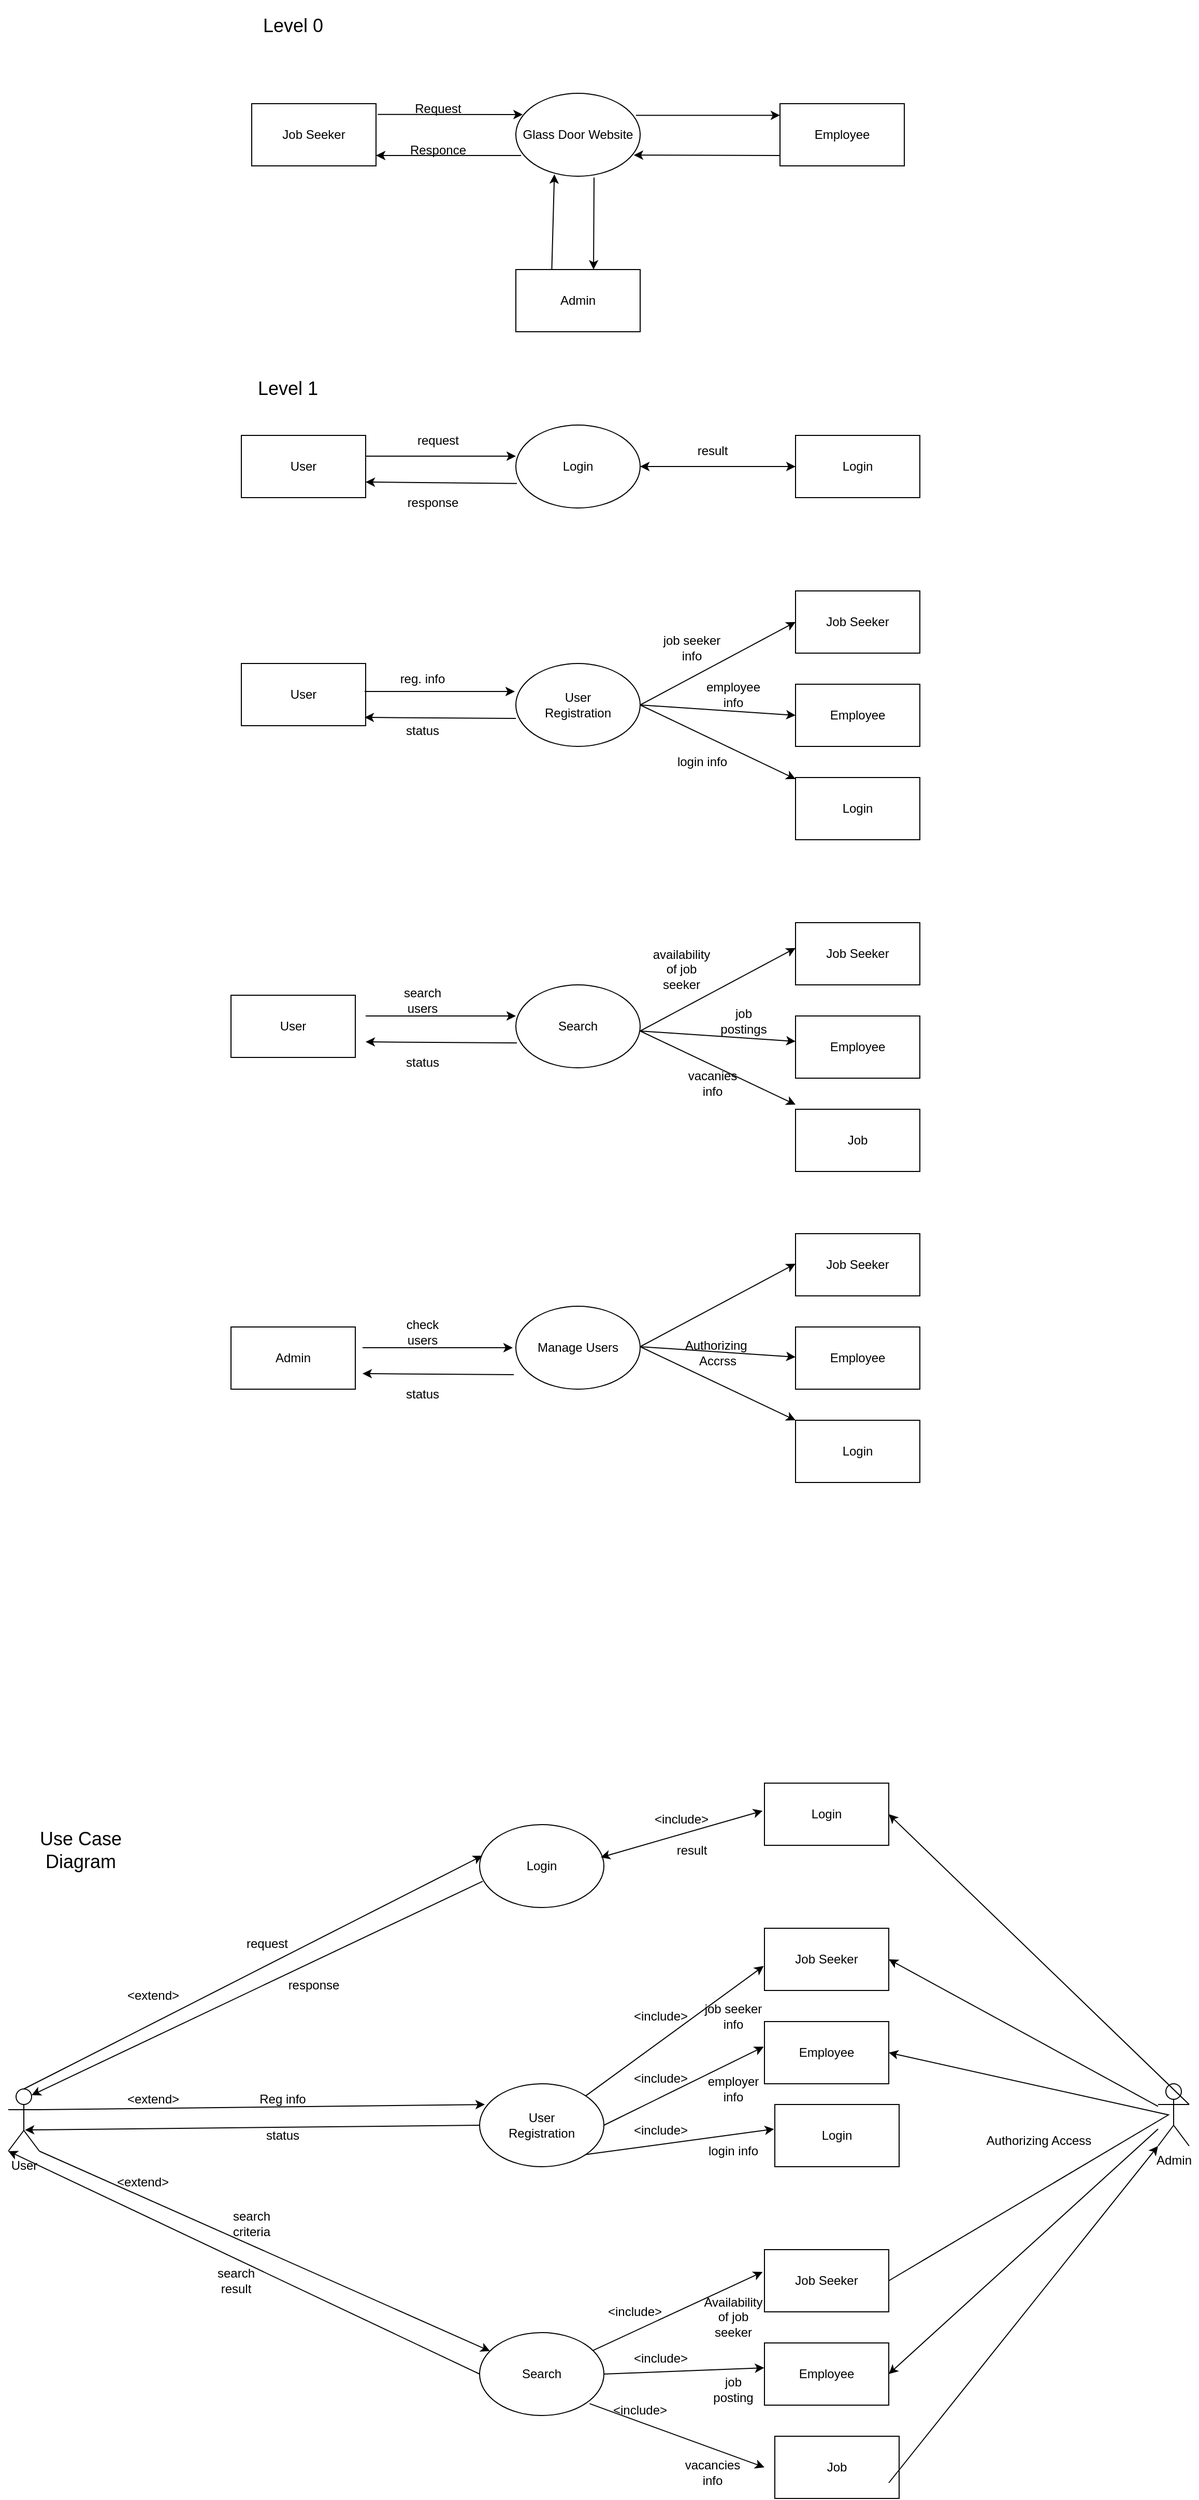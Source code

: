 <mxfile version="24.0.5" type="github">
  <diagram name="Page-1" id="zdsX21Enpbt27teevVOa">
    <mxGraphModel dx="2633" dy="939" grid="1" gridSize="10" guides="1" tooltips="1" connect="1" arrows="1" fold="1" page="1" pageScale="1" pageWidth="850" pageHeight="1100" math="0" shadow="0">
      <root>
        <mxCell id="0" />
        <mxCell id="1" parent="0" />
        <mxCell id="QC-m4PHfwOf4FH3XxJcE-1" value="Admin" style="rounded=0;whiteSpace=wrap;html=1;" vertex="1" parent="1">
          <mxGeometry x="370" y="290" width="120" height="60" as="geometry" />
        </mxCell>
        <mxCell id="QC-m4PHfwOf4FH3XxJcE-3" value="Employee" style="rounded=0;whiteSpace=wrap;html=1;" vertex="1" parent="1">
          <mxGeometry x="625" y="130" width="120" height="60" as="geometry" />
        </mxCell>
        <mxCell id="QC-m4PHfwOf4FH3XxJcE-4" value="Job Seeker" style="rounded=0;whiteSpace=wrap;html=1;" vertex="1" parent="1">
          <mxGeometry x="115" y="130" width="120" height="60" as="geometry" />
        </mxCell>
        <mxCell id="QC-m4PHfwOf4FH3XxJcE-6" value="Glass Door Website" style="ellipse;whiteSpace=wrap;html=1;" vertex="1" parent="1">
          <mxGeometry x="370" y="120" width="120" height="80" as="geometry" />
        </mxCell>
        <mxCell id="QC-m4PHfwOf4FH3XxJcE-7" value="" style="endArrow=classic;html=1;rounded=0;exitX=1.013;exitY=0.172;exitDx=0;exitDy=0;entryX=0.055;entryY=0.257;entryDx=0;entryDy=0;entryPerimeter=0;exitPerimeter=0;" edge="1" parent="1" source="QC-m4PHfwOf4FH3XxJcE-4" target="QC-m4PHfwOf4FH3XxJcE-6">
          <mxGeometry width="50" height="50" relative="1" as="geometry">
            <mxPoint x="405" y="210" as="sourcePoint" />
            <mxPoint x="375" y="150" as="targetPoint" />
          </mxGeometry>
        </mxCell>
        <mxCell id="QC-m4PHfwOf4FH3XxJcE-8" value="" style="endArrow=classic;html=1;rounded=0;exitX=0.042;exitY=0.75;exitDx=0;exitDy=0;exitPerimeter=0;" edge="1" parent="1" source="QC-m4PHfwOf4FH3XxJcE-6">
          <mxGeometry width="50" height="50" relative="1" as="geometry">
            <mxPoint x="255" y="220" as="sourcePoint" />
            <mxPoint x="235" y="180" as="targetPoint" />
          </mxGeometry>
        </mxCell>
        <mxCell id="QC-m4PHfwOf4FH3XxJcE-9" value="" style="endArrow=classic;html=1;rounded=0;exitX=0.966;exitY=0.265;exitDx=0;exitDy=0;exitPerimeter=0;entryX=0;entryY=0.187;entryDx=0;entryDy=0;entryPerimeter=0;" edge="1" parent="1" source="QC-m4PHfwOf4FH3XxJcE-6" target="QC-m4PHfwOf4FH3XxJcE-3">
          <mxGeometry width="50" height="50" relative="1" as="geometry">
            <mxPoint x="525" y="180" as="sourcePoint" />
            <mxPoint x="575" y="130" as="targetPoint" />
          </mxGeometry>
        </mxCell>
        <mxCell id="QC-m4PHfwOf4FH3XxJcE-10" value="" style="endArrow=classic;html=1;rounded=0;exitX=0.629;exitY=1.015;exitDx=0;exitDy=0;exitPerimeter=0;entryX=0.625;entryY=0;entryDx=0;entryDy=0;entryPerimeter=0;" edge="1" parent="1" source="QC-m4PHfwOf4FH3XxJcE-6" target="QC-m4PHfwOf4FH3XxJcE-1">
          <mxGeometry width="50" height="50" relative="1" as="geometry">
            <mxPoint x="430" y="270" as="sourcePoint" />
            <mxPoint x="480" y="220" as="targetPoint" />
          </mxGeometry>
        </mxCell>
        <mxCell id="QC-m4PHfwOf4FH3XxJcE-11" value="" style="endArrow=classic;html=1;rounded=0;entryX=0.31;entryY=0.977;entryDx=0;entryDy=0;entryPerimeter=0;exitX=0.289;exitY=0.005;exitDx=0;exitDy=0;exitPerimeter=0;" edge="1" parent="1" source="QC-m4PHfwOf4FH3XxJcE-1" target="QC-m4PHfwOf4FH3XxJcE-6">
          <mxGeometry width="50" height="50" relative="1" as="geometry">
            <mxPoint x="370" y="260" as="sourcePoint" />
            <mxPoint x="420" y="210" as="targetPoint" />
          </mxGeometry>
        </mxCell>
        <mxCell id="QC-m4PHfwOf4FH3XxJcE-12" value="" style="endArrow=classic;html=1;rounded=0;entryX=0.949;entryY=0.745;entryDx=0;entryDy=0;entryPerimeter=0;exitX=0;exitY=0.833;exitDx=0;exitDy=0;exitPerimeter=0;" edge="1" parent="1" source="QC-m4PHfwOf4FH3XxJcE-3" target="QC-m4PHfwOf4FH3XxJcE-6">
          <mxGeometry width="50" height="50" relative="1" as="geometry">
            <mxPoint x="535" y="240" as="sourcePoint" />
            <mxPoint x="585" y="190" as="targetPoint" />
          </mxGeometry>
        </mxCell>
        <mxCell id="QC-m4PHfwOf4FH3XxJcE-13" value="Request" style="text;html=1;align=center;verticalAlign=middle;whiteSpace=wrap;rounded=0;" vertex="1" parent="1">
          <mxGeometry x="265" y="120" width="60" height="30" as="geometry" />
        </mxCell>
        <mxCell id="QC-m4PHfwOf4FH3XxJcE-14" value="Responce" style="text;html=1;align=center;verticalAlign=middle;whiteSpace=wrap;rounded=0;" vertex="1" parent="1">
          <mxGeometry x="265" y="160" width="60" height="30" as="geometry" />
        </mxCell>
        <mxCell id="QC-m4PHfwOf4FH3XxJcE-15" value="&lt;font style=&quot;font-size: 18px;&quot;&gt;Level 0&lt;/font&gt;" style="text;html=1;align=center;verticalAlign=middle;whiteSpace=wrap;rounded=0;" vertex="1" parent="1">
          <mxGeometry x="105" y="30" width="100" height="50" as="geometry" />
        </mxCell>
        <mxCell id="QC-m4PHfwOf4FH3XxJcE-16" value="&lt;font style=&quot;font-size: 18px;&quot;&gt;Use Case Diagram&lt;/font&gt;" style="text;html=1;align=center;verticalAlign=middle;whiteSpace=wrap;rounded=0;" vertex="1" parent="1">
          <mxGeometry x="-120" y="1760" width="140" height="110" as="geometry" />
        </mxCell>
        <mxCell id="QC-m4PHfwOf4FH3XxJcE-17" value="User" style="shape=umlActor;verticalLabelPosition=bottom;verticalAlign=top;html=1;" vertex="1" parent="1">
          <mxGeometry x="-120" y="2045" width="30" height="60" as="geometry" />
        </mxCell>
        <mxCell id="QC-m4PHfwOf4FH3XxJcE-18" value="Login" style="ellipse;whiteSpace=wrap;html=1;" vertex="1" parent="1">
          <mxGeometry x="335" y="1790" width="120" height="80" as="geometry" />
        </mxCell>
        <mxCell id="QC-m4PHfwOf4FH3XxJcE-19" value="User&lt;div&gt;Registration&lt;/div&gt;" style="ellipse;whiteSpace=wrap;html=1;" vertex="1" parent="1">
          <mxGeometry x="335" y="2040" width="120" height="80" as="geometry" />
        </mxCell>
        <mxCell id="QC-m4PHfwOf4FH3XxJcE-20" value="Search" style="ellipse;whiteSpace=wrap;html=1;" vertex="1" parent="1">
          <mxGeometry x="335" y="2280" width="120" height="80" as="geometry" />
        </mxCell>
        <mxCell id="QC-m4PHfwOf4FH3XxJcE-21" value="Job" style="rounded=0;whiteSpace=wrap;html=1;" vertex="1" parent="1">
          <mxGeometry x="620" y="2380" width="120" height="60" as="geometry" />
        </mxCell>
        <mxCell id="QC-m4PHfwOf4FH3XxJcE-22" value="Job Seeker" style="rounded=0;whiteSpace=wrap;html=1;" vertex="1" parent="1">
          <mxGeometry x="610" y="2200" width="120" height="60" as="geometry" />
        </mxCell>
        <mxCell id="QC-m4PHfwOf4FH3XxJcE-23" value="Employee" style="rounded=0;whiteSpace=wrap;html=1;" vertex="1" parent="1">
          <mxGeometry x="610" y="2290" width="120" height="60" as="geometry" />
        </mxCell>
        <mxCell id="QC-m4PHfwOf4FH3XxJcE-24" value="Login" style="rounded=0;whiteSpace=wrap;html=1;" vertex="1" parent="1">
          <mxGeometry x="620" y="2060" width="120" height="60" as="geometry" />
        </mxCell>
        <mxCell id="QC-m4PHfwOf4FH3XxJcE-25" value="Employee" style="rounded=0;whiteSpace=wrap;html=1;" vertex="1" parent="1">
          <mxGeometry x="610" y="1980" width="120" height="60" as="geometry" />
        </mxCell>
        <mxCell id="QC-m4PHfwOf4FH3XxJcE-26" value="Job Seeker" style="rounded=0;whiteSpace=wrap;html=1;" vertex="1" parent="1">
          <mxGeometry x="610" y="1890" width="120" height="60" as="geometry" />
        </mxCell>
        <mxCell id="QC-m4PHfwOf4FH3XxJcE-27" value="Login" style="rounded=0;whiteSpace=wrap;html=1;" vertex="1" parent="1">
          <mxGeometry x="610" y="1750" width="120" height="60" as="geometry" />
        </mxCell>
        <mxCell id="QC-m4PHfwOf4FH3XxJcE-29" value="" style="endArrow=classic;html=1;rounded=0;exitX=0;exitY=0.5;exitDx=0;exitDy=0;entryX=0;entryY=1;entryDx=0;entryDy=0;entryPerimeter=0;" edge="1" parent="1" source="QC-m4PHfwOf4FH3XxJcE-20" target="QC-m4PHfwOf4FH3XxJcE-17">
          <mxGeometry width="50" height="50" relative="1" as="geometry">
            <mxPoint x="340" y="2010" as="sourcePoint" />
            <mxPoint x="210" y="2000" as="targetPoint" />
          </mxGeometry>
        </mxCell>
        <mxCell id="QC-m4PHfwOf4FH3XxJcE-30" value="" style="endArrow=classic;html=1;rounded=0;exitX=1;exitY=1;exitDx=0;exitDy=0;exitPerimeter=0;" edge="1" parent="1" source="QC-m4PHfwOf4FH3XxJcE-17" target="QC-m4PHfwOf4FH3XxJcE-20">
          <mxGeometry width="50" height="50" relative="1" as="geometry">
            <mxPoint x="75" y="1945" as="sourcePoint" />
            <mxPoint x="125" y="1895" as="targetPoint" />
          </mxGeometry>
        </mxCell>
        <mxCell id="QC-m4PHfwOf4FH3XxJcE-31" value="" style="endArrow=classic;html=1;rounded=0;entryX=0.536;entryY=0.659;entryDx=0;entryDy=0;entryPerimeter=0;exitX=0;exitY=0.5;exitDx=0;exitDy=0;" edge="1" parent="1" source="QC-m4PHfwOf4FH3XxJcE-19" target="QC-m4PHfwOf4FH3XxJcE-17">
          <mxGeometry width="50" height="50" relative="1" as="geometry">
            <mxPoint x="150" y="1850" as="sourcePoint" />
            <mxPoint x="200" y="1800" as="targetPoint" />
          </mxGeometry>
        </mxCell>
        <mxCell id="QC-m4PHfwOf4FH3XxJcE-32" value="" style="endArrow=classic;html=1;rounded=0;entryX=0.042;entryY=0.25;entryDx=0;entryDy=0;entryPerimeter=0;exitX=1;exitY=0.333;exitDx=0;exitDy=0;exitPerimeter=0;" edge="1" parent="1" source="QC-m4PHfwOf4FH3XxJcE-17" target="QC-m4PHfwOf4FH3XxJcE-19">
          <mxGeometry width="50" height="50" relative="1" as="geometry">
            <mxPoint x="110" y="1750" as="sourcePoint" />
            <mxPoint x="160" y="1700" as="targetPoint" />
          </mxGeometry>
        </mxCell>
        <mxCell id="QC-m4PHfwOf4FH3XxJcE-33" value="" style="endArrow=classic;html=1;rounded=0;exitX=0.025;exitY=0.683;exitDx=0;exitDy=0;exitPerimeter=0;entryX=0.75;entryY=0.1;entryDx=0;entryDy=0;entryPerimeter=0;" edge="1" parent="1" source="QC-m4PHfwOf4FH3XxJcE-18" target="QC-m4PHfwOf4FH3XxJcE-17">
          <mxGeometry width="50" height="50" relative="1" as="geometry">
            <mxPoint x="180" y="1630" as="sourcePoint" />
            <mxPoint x="230" y="1580" as="targetPoint" />
          </mxGeometry>
        </mxCell>
        <mxCell id="QC-m4PHfwOf4FH3XxJcE-34" value="" style="endArrow=classic;html=1;rounded=0;entryX=0.022;entryY=0.375;entryDx=0;entryDy=0;entryPerimeter=0;exitX=0.5;exitY=0;exitDx=0;exitDy=0;exitPerimeter=0;" edge="1" parent="1" source="QC-m4PHfwOf4FH3XxJcE-17" target="QC-m4PHfwOf4FH3XxJcE-18">
          <mxGeometry width="50" height="50" relative="1" as="geometry">
            <mxPoint x="165" y="1590" as="sourcePoint" />
            <mxPoint x="215" y="1540" as="targetPoint" />
          </mxGeometry>
        </mxCell>
        <mxCell id="QC-m4PHfwOf4FH3XxJcE-35" value="" style="endArrow=classic;html=1;rounded=0;entryX=0;entryY=0.5;entryDx=0;entryDy=0;exitX=0.885;exitY=0.857;exitDx=0;exitDy=0;exitPerimeter=0;" edge="1" parent="1" source="QC-m4PHfwOf4FH3XxJcE-20">
          <mxGeometry width="50" height="50" relative="1" as="geometry">
            <mxPoint x="550" y="2450" as="sourcePoint" />
            <mxPoint x="610" y="2410" as="targetPoint" />
          </mxGeometry>
        </mxCell>
        <mxCell id="QC-m4PHfwOf4FH3XxJcE-36" value="" style="endArrow=classic;html=1;rounded=0;entryX=-0.002;entryY=0.4;entryDx=0;entryDy=0;entryPerimeter=0;exitX=1;exitY=0.5;exitDx=0;exitDy=0;" edge="1" parent="1" source="QC-m4PHfwOf4FH3XxJcE-20" target="QC-m4PHfwOf4FH3XxJcE-23">
          <mxGeometry width="50" height="50" relative="1" as="geometry">
            <mxPoint x="510" y="2320" as="sourcePoint" />
            <mxPoint x="560" y="2270" as="targetPoint" />
          </mxGeometry>
        </mxCell>
        <mxCell id="QC-m4PHfwOf4FH3XxJcE-37" value="" style="endArrow=classic;html=1;rounded=0;entryX=-0.015;entryY=0.359;entryDx=0;entryDy=0;entryPerimeter=0;" edge="1" parent="1" source="QC-m4PHfwOf4FH3XxJcE-20" target="QC-m4PHfwOf4FH3XxJcE-22">
          <mxGeometry width="50" height="50" relative="1" as="geometry">
            <mxPoint x="490" y="2250" as="sourcePoint" />
            <mxPoint x="540" y="2200" as="targetPoint" />
          </mxGeometry>
        </mxCell>
        <mxCell id="QC-m4PHfwOf4FH3XxJcE-38" value="" style="endArrow=classic;html=1;rounded=0;entryX=-0.006;entryY=0.395;entryDx=0;entryDy=0;entryPerimeter=0;exitX=1;exitY=1;exitDx=0;exitDy=0;" edge="1" parent="1" source="QC-m4PHfwOf4FH3XxJcE-19" target="QC-m4PHfwOf4FH3XxJcE-24">
          <mxGeometry width="50" height="50" relative="1" as="geometry">
            <mxPoint x="530" y="2100" as="sourcePoint" />
            <mxPoint x="580" y="2050" as="targetPoint" />
          </mxGeometry>
        </mxCell>
        <mxCell id="QC-m4PHfwOf4FH3XxJcE-39" value="" style="endArrow=classic;html=1;rounded=0;exitX=1;exitY=0.5;exitDx=0;exitDy=0;entryX=-0.006;entryY=0.405;entryDx=0;entryDy=0;entryPerimeter=0;" edge="1" parent="1" source="QC-m4PHfwOf4FH3XxJcE-19" target="QC-m4PHfwOf4FH3XxJcE-25">
          <mxGeometry width="50" height="50" relative="1" as="geometry">
            <mxPoint x="530" y="2050" as="sourcePoint" />
            <mxPoint x="580" y="2000" as="targetPoint" />
          </mxGeometry>
        </mxCell>
        <mxCell id="QC-m4PHfwOf4FH3XxJcE-40" value="" style="endArrow=classic;html=1;rounded=0;entryX=-0.006;entryY=0.607;entryDx=0;entryDy=0;entryPerimeter=0;exitX=1;exitY=0;exitDx=0;exitDy=0;" edge="1" parent="1" source="QC-m4PHfwOf4FH3XxJcE-19" target="QC-m4PHfwOf4FH3XxJcE-26">
          <mxGeometry width="50" height="50" relative="1" as="geometry">
            <mxPoint x="520" y="2000" as="sourcePoint" />
            <mxPoint x="570" y="1950" as="targetPoint" />
          </mxGeometry>
        </mxCell>
        <mxCell id="QC-m4PHfwOf4FH3XxJcE-41" value="" style="endArrow=classic;startArrow=classic;html=1;rounded=0;entryX=-0.015;entryY=0.445;entryDx=0;entryDy=0;entryPerimeter=0;exitX=0.975;exitY=0.395;exitDx=0;exitDy=0;exitPerimeter=0;" edge="1" parent="1" source="QC-m4PHfwOf4FH3XxJcE-18" target="QC-m4PHfwOf4FH3XxJcE-27">
          <mxGeometry width="50" height="50" relative="1" as="geometry">
            <mxPoint x="480" y="1830" as="sourcePoint" />
            <mxPoint x="530" y="1780" as="targetPoint" />
          </mxGeometry>
        </mxCell>
        <mxCell id="QC-m4PHfwOf4FH3XxJcE-42" value="Admin" style="shape=umlActor;verticalLabelPosition=bottom;verticalAlign=top;html=1;outlineConnect=0;" vertex="1" parent="1">
          <mxGeometry x="990" y="2040" width="30" height="60" as="geometry" />
        </mxCell>
        <mxCell id="QC-m4PHfwOf4FH3XxJcE-46" value="" style="endArrow=classic;html=1;rounded=0;exitX=1;exitY=0.333;exitDx=0;exitDy=0;exitPerimeter=0;entryX=1;entryY=0.5;entryDx=0;entryDy=0;" edge="1" parent="1" source="QC-m4PHfwOf4FH3XxJcE-42" target="QC-m4PHfwOf4FH3XxJcE-27">
          <mxGeometry width="50" height="50" relative="1" as="geometry">
            <mxPoint x="110" y="2590" as="sourcePoint" />
            <mxPoint x="451.289" y="2576.15" as="targetPoint" />
          </mxGeometry>
        </mxCell>
        <mxCell id="QC-m4PHfwOf4FH3XxJcE-51" value="" style="endArrow=classic;html=1;rounded=0;entryX=1;entryY=0.5;entryDx=0;entryDy=0;exitX=1;exitY=0.5;exitDx=0;exitDy=0;" edge="1" parent="1" source="QC-m4PHfwOf4FH3XxJcE-22" target="QC-m4PHfwOf4FH3XxJcE-25">
          <mxGeometry width="50" height="50" relative="1" as="geometry">
            <mxPoint x="338" y="2569.04" as="sourcePoint" />
            <mxPoint x="624" y="2630" as="targetPoint" />
            <Array as="points">
              <mxPoint x="1000" y="2070" />
            </Array>
          </mxGeometry>
        </mxCell>
        <mxCell id="QC-m4PHfwOf4FH3XxJcE-53" value="" style="endArrow=classic;html=1;rounded=0;entryX=1;entryY=0.5;entryDx=0;entryDy=0;" edge="1" parent="1" source="QC-m4PHfwOf4FH3XxJcE-42" target="QC-m4PHfwOf4FH3XxJcE-23">
          <mxGeometry width="50" height="50" relative="1" as="geometry">
            <mxPoint x="962.574" y="2108.284" as="sourcePoint" />
            <mxPoint x="740" y="2200.0" as="targetPoint" />
          </mxGeometry>
        </mxCell>
        <mxCell id="QC-m4PHfwOf4FH3XxJcE-55" value="Availability of job seeker" style="text;html=1;align=center;verticalAlign=middle;whiteSpace=wrap;rounded=0;" vertex="1" parent="1">
          <mxGeometry x="550" y="2250" width="60" height="30" as="geometry" />
        </mxCell>
        <mxCell id="QC-m4PHfwOf4FH3XxJcE-56" value="job posting" style="text;html=1;align=center;verticalAlign=middle;whiteSpace=wrap;rounded=0;" vertex="1" parent="1">
          <mxGeometry x="550" y="2320" width="60" height="30" as="geometry" />
        </mxCell>
        <mxCell id="QC-m4PHfwOf4FH3XxJcE-57" value="vacancies info" style="text;html=1;align=center;verticalAlign=middle;whiteSpace=wrap;rounded=0;" vertex="1" parent="1">
          <mxGeometry x="530" y="2400" width="60" height="30" as="geometry" />
        </mxCell>
        <mxCell id="QC-m4PHfwOf4FH3XxJcE-60" value="search criteria" style="text;html=1;align=center;verticalAlign=middle;whiteSpace=wrap;rounded=0;" vertex="1" parent="1">
          <mxGeometry x="85" y="2160" width="60" height="30" as="geometry" />
        </mxCell>
        <mxCell id="QC-m4PHfwOf4FH3XxJcE-61" value="search result" style="text;html=1;align=center;verticalAlign=middle;whiteSpace=wrap;rounded=0;" vertex="1" parent="1">
          <mxGeometry x="70" y="2215" width="60" height="30" as="geometry" />
        </mxCell>
        <mxCell id="QC-m4PHfwOf4FH3XxJcE-62" value="Reg info" style="text;html=1;align=center;verticalAlign=middle;whiteSpace=wrap;rounded=0;" vertex="1" parent="1">
          <mxGeometry x="115" y="2040" width="60" height="30" as="geometry" />
        </mxCell>
        <mxCell id="QC-m4PHfwOf4FH3XxJcE-65" value="status" style="text;html=1;align=center;verticalAlign=middle;whiteSpace=wrap;rounded=0;" vertex="1" parent="1">
          <mxGeometry x="115" y="2075" width="60" height="30" as="geometry" />
        </mxCell>
        <mxCell id="QC-m4PHfwOf4FH3XxJcE-66" value="job seeker info" style="text;html=1;align=center;verticalAlign=middle;whiteSpace=wrap;rounded=0;" vertex="1" parent="1">
          <mxGeometry x="550" y="1960" width="60" height="30" as="geometry" />
        </mxCell>
        <mxCell id="QC-m4PHfwOf4FH3XxJcE-67" value="employer info" style="text;html=1;align=center;verticalAlign=middle;whiteSpace=wrap;rounded=0;" vertex="1" parent="1">
          <mxGeometry x="550" y="2030" width="60" height="30" as="geometry" />
        </mxCell>
        <mxCell id="QC-m4PHfwOf4FH3XxJcE-68" value="login info" style="text;html=1;align=center;verticalAlign=middle;whiteSpace=wrap;rounded=0;" vertex="1" parent="1">
          <mxGeometry x="550" y="2090" width="60" height="30" as="geometry" />
        </mxCell>
        <mxCell id="QC-m4PHfwOf4FH3XxJcE-69" value="request" style="text;html=1;align=center;verticalAlign=middle;whiteSpace=wrap;rounded=0;" vertex="1" parent="1">
          <mxGeometry x="100" y="1890" width="60" height="30" as="geometry" />
        </mxCell>
        <mxCell id="QC-m4PHfwOf4FH3XxJcE-70" value="response" style="text;html=1;align=center;verticalAlign=middle;whiteSpace=wrap;rounded=0;" vertex="1" parent="1">
          <mxGeometry x="145" y="1930" width="60" height="30" as="geometry" />
        </mxCell>
        <mxCell id="QC-m4PHfwOf4FH3XxJcE-71" value="result" style="text;html=1;align=center;verticalAlign=middle;whiteSpace=wrap;rounded=0;" vertex="1" parent="1">
          <mxGeometry x="510" y="1800" width="60" height="30" as="geometry" />
        </mxCell>
        <mxCell id="QC-m4PHfwOf4FH3XxJcE-72" value="" style="endArrow=classic;html=1;rounded=0;exitX=1;exitY=0.75;exitDx=0;exitDy=0;entryX=0;entryY=1;entryDx=0;entryDy=0;entryPerimeter=0;" edge="1" parent="1" target="QC-m4PHfwOf4FH3XxJcE-42">
          <mxGeometry width="50" height="50" relative="1" as="geometry">
            <mxPoint x="730" y="2425" as="sourcePoint" />
            <mxPoint x="543" y="2507" as="targetPoint" />
          </mxGeometry>
        </mxCell>
        <mxCell id="QC-m4PHfwOf4FH3XxJcE-74" value="" style="endArrow=classic;html=1;rounded=0;entryX=1;entryY=0.5;entryDx=0;entryDy=0;" edge="1" parent="1" source="QC-m4PHfwOf4FH3XxJcE-42" target="QC-m4PHfwOf4FH3XxJcE-26">
          <mxGeometry width="50" height="50" relative="1" as="geometry">
            <mxPoint x="965" y="1961.13" as="sourcePoint" />
            <mxPoint x="760" y="1968.866" as="targetPoint" />
          </mxGeometry>
        </mxCell>
        <mxCell id="QC-m4PHfwOf4FH3XxJcE-75" value="Authorizing Access" style="text;html=1;align=center;verticalAlign=middle;whiteSpace=wrap;rounded=0;" vertex="1" parent="1">
          <mxGeometry x="820" y="2070" width="110" height="50" as="geometry" />
        </mxCell>
        <mxCell id="QC-m4PHfwOf4FH3XxJcE-77" value="&amp;lt;include&amp;gt;" style="text;html=1;align=center;verticalAlign=middle;whiteSpace=wrap;rounded=0;" vertex="1" parent="1">
          <mxGeometry x="480" y="1960" width="60" height="30" as="geometry" />
        </mxCell>
        <mxCell id="QC-m4PHfwOf4FH3XxJcE-78" value="&amp;lt;extend&amp;gt;" style="text;html=1;align=center;verticalAlign=middle;whiteSpace=wrap;rounded=0;" vertex="1" parent="1">
          <mxGeometry x="-10" y="1940" width="60" height="30" as="geometry" />
        </mxCell>
        <mxCell id="QC-m4PHfwOf4FH3XxJcE-79" value="&amp;lt;extend&amp;gt;" style="text;html=1;align=center;verticalAlign=middle;whiteSpace=wrap;rounded=0;" vertex="1" parent="1">
          <mxGeometry x="-10" y="2040" width="60" height="30" as="geometry" />
        </mxCell>
        <mxCell id="QC-m4PHfwOf4FH3XxJcE-80" value="&amp;lt;extend&amp;gt;" style="text;html=1;align=center;verticalAlign=middle;whiteSpace=wrap;rounded=0;" vertex="1" parent="1">
          <mxGeometry x="-20" y="2120" width="60" height="30" as="geometry" />
        </mxCell>
        <mxCell id="QC-m4PHfwOf4FH3XxJcE-81" value="&amp;lt;include&amp;gt;" style="text;html=1;align=center;verticalAlign=middle;whiteSpace=wrap;rounded=0;" vertex="1" parent="1">
          <mxGeometry x="500" y="1770" width="60" height="30" as="geometry" />
        </mxCell>
        <mxCell id="QC-m4PHfwOf4FH3XxJcE-82" value="&amp;lt;include&amp;gt;" style="text;html=1;align=center;verticalAlign=middle;whiteSpace=wrap;rounded=0;" vertex="1" parent="1">
          <mxGeometry x="480" y="2020" width="60" height="30" as="geometry" />
        </mxCell>
        <mxCell id="QC-m4PHfwOf4FH3XxJcE-83" value="&amp;lt;include&amp;gt;" style="text;html=1;align=center;verticalAlign=middle;whiteSpace=wrap;rounded=0;" vertex="1" parent="1">
          <mxGeometry x="480" y="2070" width="60" height="30" as="geometry" />
        </mxCell>
        <mxCell id="QC-m4PHfwOf4FH3XxJcE-84" value="&amp;lt;include&amp;gt;" style="text;html=1;align=center;verticalAlign=middle;whiteSpace=wrap;rounded=0;" vertex="1" parent="1">
          <mxGeometry x="455" y="2245" width="60" height="30" as="geometry" />
        </mxCell>
        <mxCell id="QC-m4PHfwOf4FH3XxJcE-85" value="&amp;lt;include&amp;gt;" style="text;html=1;align=center;verticalAlign=middle;whiteSpace=wrap;rounded=0;" vertex="1" parent="1">
          <mxGeometry x="480" y="2290" width="60" height="30" as="geometry" />
        </mxCell>
        <mxCell id="QC-m4PHfwOf4FH3XxJcE-86" value="&amp;lt;include&amp;gt;" style="text;html=1;align=center;verticalAlign=middle;whiteSpace=wrap;rounded=0;" vertex="1" parent="1">
          <mxGeometry x="460" y="2340" width="60" height="30" as="geometry" />
        </mxCell>
        <mxCell id="QC-m4PHfwOf4FH3XxJcE-87" value="User" style="rounded=0;whiteSpace=wrap;html=1;" vertex="1" parent="1">
          <mxGeometry x="105" y="450" width="120" height="60" as="geometry" />
        </mxCell>
        <mxCell id="QC-m4PHfwOf4FH3XxJcE-88" value="User" style="rounded=0;whiteSpace=wrap;html=1;" vertex="1" parent="1">
          <mxGeometry x="105" y="670" width="120" height="60" as="geometry" />
        </mxCell>
        <mxCell id="QC-m4PHfwOf4FH3XxJcE-89" value="User" style="rounded=0;whiteSpace=wrap;html=1;" vertex="1" parent="1">
          <mxGeometry x="95" y="990" width="120" height="60" as="geometry" />
        </mxCell>
        <mxCell id="QC-m4PHfwOf4FH3XxJcE-90" value="Admin" style="rounded=0;whiteSpace=wrap;html=1;" vertex="1" parent="1">
          <mxGeometry x="95" y="1310" width="120" height="60" as="geometry" />
        </mxCell>
        <mxCell id="QC-m4PHfwOf4FH3XxJcE-91" value="Login" style="ellipse;whiteSpace=wrap;html=1;" vertex="1" parent="1">
          <mxGeometry x="370" y="440" width="120" height="80" as="geometry" />
        </mxCell>
        <mxCell id="QC-m4PHfwOf4FH3XxJcE-92" value="User&lt;div&gt;Registration&lt;/div&gt;" style="ellipse;whiteSpace=wrap;html=1;" vertex="1" parent="1">
          <mxGeometry x="370" y="670" width="120" height="80" as="geometry" />
        </mxCell>
        <mxCell id="QC-m4PHfwOf4FH3XxJcE-93" value="Search" style="ellipse;whiteSpace=wrap;html=1;" vertex="1" parent="1">
          <mxGeometry x="370" y="980" width="120" height="80" as="geometry" />
        </mxCell>
        <mxCell id="QC-m4PHfwOf4FH3XxJcE-96" value="Job" style="rounded=0;whiteSpace=wrap;html=1;" vertex="1" parent="1">
          <mxGeometry x="640" y="1100" width="120" height="60" as="geometry" />
        </mxCell>
        <mxCell id="QC-m4PHfwOf4FH3XxJcE-97" value="Job Seeker" style="rounded=0;whiteSpace=wrap;html=1;" vertex="1" parent="1">
          <mxGeometry x="640" y="920" width="120" height="60" as="geometry" />
        </mxCell>
        <mxCell id="QC-m4PHfwOf4FH3XxJcE-98" value="Employee" style="rounded=0;whiteSpace=wrap;html=1;" vertex="1" parent="1">
          <mxGeometry x="640" y="1010" width="120" height="60" as="geometry" />
        </mxCell>
        <mxCell id="QC-m4PHfwOf4FH3XxJcE-99" value="Login" style="rounded=0;whiteSpace=wrap;html=1;" vertex="1" parent="1">
          <mxGeometry x="640" y="780" width="120" height="60" as="geometry" />
        </mxCell>
        <mxCell id="QC-m4PHfwOf4FH3XxJcE-100" value="Employee" style="rounded=0;whiteSpace=wrap;html=1;" vertex="1" parent="1">
          <mxGeometry x="640" y="690" width="120" height="60" as="geometry" />
        </mxCell>
        <mxCell id="QC-m4PHfwOf4FH3XxJcE-101" value="Job Seeker" style="rounded=0;whiteSpace=wrap;html=1;" vertex="1" parent="1">
          <mxGeometry x="640" y="600" width="120" height="60" as="geometry" />
        </mxCell>
        <mxCell id="QC-m4PHfwOf4FH3XxJcE-102" value="Login" style="rounded=0;whiteSpace=wrap;html=1;" vertex="1" parent="1">
          <mxGeometry x="640" y="450" width="120" height="60" as="geometry" />
        </mxCell>
        <mxCell id="QC-m4PHfwOf4FH3XxJcE-104" value="Manage Users" style="ellipse;whiteSpace=wrap;html=1;" vertex="1" parent="1">
          <mxGeometry x="370" y="1290" width="120" height="80" as="geometry" />
        </mxCell>
        <mxCell id="QC-m4PHfwOf4FH3XxJcE-105" value="Login" style="rounded=0;whiteSpace=wrap;html=1;" vertex="1" parent="1">
          <mxGeometry x="640" y="1400" width="120" height="60" as="geometry" />
        </mxCell>
        <mxCell id="QC-m4PHfwOf4FH3XxJcE-106" value="Employee" style="rounded=0;whiteSpace=wrap;html=1;" vertex="1" parent="1">
          <mxGeometry x="640" y="1310" width="120" height="60" as="geometry" />
        </mxCell>
        <mxCell id="QC-m4PHfwOf4FH3XxJcE-107" value="Job Seeker" style="rounded=0;whiteSpace=wrap;html=1;" vertex="1" parent="1">
          <mxGeometry x="640" y="1220" width="120" height="60" as="geometry" />
        </mxCell>
        <mxCell id="QC-m4PHfwOf4FH3XxJcE-108" value="" style="endArrow=classic;html=1;rounded=0;entryX=0;entryY=0.375;entryDx=0;entryDy=0;entryPerimeter=0;" edge="1" parent="1" target="QC-m4PHfwOf4FH3XxJcE-91">
          <mxGeometry width="50" height="50" relative="1" as="geometry">
            <mxPoint x="225" y="470" as="sourcePoint" />
            <mxPoint x="275" y="420" as="targetPoint" />
          </mxGeometry>
        </mxCell>
        <mxCell id="QC-m4PHfwOf4FH3XxJcE-109" value="" style="endArrow=classic;html=1;rounded=0;entryX=1;entryY=0.75;entryDx=0;entryDy=0;exitX=0.008;exitY=0.704;exitDx=0;exitDy=0;exitPerimeter=0;" edge="1" parent="1" source="QC-m4PHfwOf4FH3XxJcE-91" target="QC-m4PHfwOf4FH3XxJcE-87">
          <mxGeometry width="50" height="50" relative="1" as="geometry">
            <mxPoint x="280" y="590" as="sourcePoint" />
            <mxPoint x="330" y="540" as="targetPoint" />
          </mxGeometry>
        </mxCell>
        <mxCell id="QC-m4PHfwOf4FH3XxJcE-110" value="" style="endArrow=classic;html=1;rounded=0;entryX=0;entryY=0.375;entryDx=0;entryDy=0;entryPerimeter=0;" edge="1" parent="1">
          <mxGeometry width="50" height="50" relative="1" as="geometry">
            <mxPoint x="224" y="697" as="sourcePoint" />
            <mxPoint x="369" y="697" as="targetPoint" />
          </mxGeometry>
        </mxCell>
        <mxCell id="QC-m4PHfwOf4FH3XxJcE-111" value="" style="endArrow=classic;html=1;rounded=0;entryX=1;entryY=0.75;entryDx=0;entryDy=0;exitX=0.008;exitY=0.704;exitDx=0;exitDy=0;exitPerimeter=0;" edge="1" parent="1">
          <mxGeometry width="50" height="50" relative="1" as="geometry">
            <mxPoint x="370" y="723" as="sourcePoint" />
            <mxPoint x="224" y="722" as="targetPoint" />
          </mxGeometry>
        </mxCell>
        <mxCell id="QC-m4PHfwOf4FH3XxJcE-112" value="" style="endArrow=classic;html=1;rounded=0;entryX=0;entryY=0.375;entryDx=0;entryDy=0;entryPerimeter=0;" edge="1" parent="1">
          <mxGeometry width="50" height="50" relative="1" as="geometry">
            <mxPoint x="225" y="1010" as="sourcePoint" />
            <mxPoint x="370" y="1010" as="targetPoint" />
          </mxGeometry>
        </mxCell>
        <mxCell id="QC-m4PHfwOf4FH3XxJcE-113" value="" style="endArrow=classic;html=1;rounded=0;entryX=1;entryY=0.75;entryDx=0;entryDy=0;exitX=0.008;exitY=0.704;exitDx=0;exitDy=0;exitPerimeter=0;" edge="1" parent="1">
          <mxGeometry width="50" height="50" relative="1" as="geometry">
            <mxPoint x="371" y="1036" as="sourcePoint" />
            <mxPoint x="225" y="1035" as="targetPoint" />
          </mxGeometry>
        </mxCell>
        <mxCell id="QC-m4PHfwOf4FH3XxJcE-114" value="" style="endArrow=classic;html=1;rounded=0;entryX=0;entryY=0.375;entryDx=0;entryDy=0;entryPerimeter=0;" edge="1" parent="1">
          <mxGeometry width="50" height="50" relative="1" as="geometry">
            <mxPoint x="222" y="1330" as="sourcePoint" />
            <mxPoint x="367" y="1330" as="targetPoint" />
          </mxGeometry>
        </mxCell>
        <mxCell id="QC-m4PHfwOf4FH3XxJcE-115" value="" style="endArrow=classic;html=1;rounded=0;entryX=1;entryY=0.75;entryDx=0;entryDy=0;exitX=0.008;exitY=0.704;exitDx=0;exitDy=0;exitPerimeter=0;" edge="1" parent="1">
          <mxGeometry width="50" height="50" relative="1" as="geometry">
            <mxPoint x="368" y="1356" as="sourcePoint" />
            <mxPoint x="222" y="1355" as="targetPoint" />
          </mxGeometry>
        </mxCell>
        <mxCell id="QC-m4PHfwOf4FH3XxJcE-116" value="" style="endArrow=classic;startArrow=classic;html=1;rounded=0;exitX=1;exitY=0.5;exitDx=0;exitDy=0;entryX=0;entryY=0.5;entryDx=0;entryDy=0;" edge="1" parent="1" source="QC-m4PHfwOf4FH3XxJcE-91" target="QC-m4PHfwOf4FH3XxJcE-102">
          <mxGeometry width="50" height="50" relative="1" as="geometry">
            <mxPoint x="530" y="500" as="sourcePoint" />
            <mxPoint x="580" y="450" as="targetPoint" />
          </mxGeometry>
        </mxCell>
        <mxCell id="QC-m4PHfwOf4FH3XxJcE-117" value="" style="endArrow=classic;html=1;rounded=0;entryX=0;entryY=0.5;entryDx=0;entryDy=0;exitX=1;exitY=0.5;exitDx=0;exitDy=0;" edge="1" parent="1" source="QC-m4PHfwOf4FH3XxJcE-92" target="QC-m4PHfwOf4FH3XxJcE-101">
          <mxGeometry width="50" height="50" relative="1" as="geometry">
            <mxPoint x="510" y="700" as="sourcePoint" />
            <mxPoint x="560" y="650" as="targetPoint" />
          </mxGeometry>
        </mxCell>
        <mxCell id="QC-m4PHfwOf4FH3XxJcE-118" value="" style="endArrow=classic;html=1;rounded=0;exitX=1;exitY=0.5;exitDx=0;exitDy=0;entryX=0;entryY=0.5;entryDx=0;entryDy=0;" edge="1" parent="1" source="QC-m4PHfwOf4FH3XxJcE-92" target="QC-m4PHfwOf4FH3XxJcE-100">
          <mxGeometry width="50" height="50" relative="1" as="geometry">
            <mxPoint x="550" y="730" as="sourcePoint" />
            <mxPoint x="600" y="680" as="targetPoint" />
          </mxGeometry>
        </mxCell>
        <mxCell id="QC-m4PHfwOf4FH3XxJcE-119" value="" style="endArrow=classic;html=1;rounded=0;exitX=1;exitY=0.5;exitDx=0;exitDy=0;" edge="1" parent="1" source="QC-m4PHfwOf4FH3XxJcE-92" target="QC-m4PHfwOf4FH3XxJcE-99">
          <mxGeometry width="50" height="50" relative="1" as="geometry">
            <mxPoint x="570" y="800" as="sourcePoint" />
            <mxPoint x="620" y="750" as="targetPoint" />
          </mxGeometry>
        </mxCell>
        <mxCell id="QC-m4PHfwOf4FH3XxJcE-120" value="" style="endArrow=classic;html=1;rounded=0;entryX=0;entryY=0.5;entryDx=0;entryDy=0;exitX=1;exitY=0.5;exitDx=0;exitDy=0;" edge="1" parent="1">
          <mxGeometry width="50" height="50" relative="1" as="geometry">
            <mxPoint x="490" y="1024.5" as="sourcePoint" />
            <mxPoint x="640" y="944.5" as="targetPoint" />
          </mxGeometry>
        </mxCell>
        <mxCell id="QC-m4PHfwOf4FH3XxJcE-121" value="" style="endArrow=classic;html=1;rounded=0;exitX=1;exitY=0.5;exitDx=0;exitDy=0;entryX=0;entryY=0.5;entryDx=0;entryDy=0;" edge="1" parent="1">
          <mxGeometry width="50" height="50" relative="1" as="geometry">
            <mxPoint x="490" y="1024.5" as="sourcePoint" />
            <mxPoint x="640" y="1034.5" as="targetPoint" />
          </mxGeometry>
        </mxCell>
        <mxCell id="QC-m4PHfwOf4FH3XxJcE-122" value="" style="endArrow=classic;html=1;rounded=0;exitX=1;exitY=0.5;exitDx=0;exitDy=0;" edge="1" parent="1">
          <mxGeometry width="50" height="50" relative="1" as="geometry">
            <mxPoint x="490" y="1024.5" as="sourcePoint" />
            <mxPoint x="640" y="1095.5" as="targetPoint" />
          </mxGeometry>
        </mxCell>
        <mxCell id="QC-m4PHfwOf4FH3XxJcE-123" value="" style="endArrow=classic;html=1;rounded=0;entryX=0;entryY=0.5;entryDx=0;entryDy=0;exitX=1;exitY=0.5;exitDx=0;exitDy=0;" edge="1" parent="1">
          <mxGeometry width="50" height="50" relative="1" as="geometry">
            <mxPoint x="490" y="1329" as="sourcePoint" />
            <mxPoint x="640" y="1249" as="targetPoint" />
          </mxGeometry>
        </mxCell>
        <mxCell id="QC-m4PHfwOf4FH3XxJcE-124" value="" style="endArrow=classic;html=1;rounded=0;exitX=1;exitY=0.5;exitDx=0;exitDy=0;entryX=0;entryY=0.5;entryDx=0;entryDy=0;" edge="1" parent="1">
          <mxGeometry width="50" height="50" relative="1" as="geometry">
            <mxPoint x="490" y="1329" as="sourcePoint" />
            <mxPoint x="640" y="1339" as="targetPoint" />
          </mxGeometry>
        </mxCell>
        <mxCell id="QC-m4PHfwOf4FH3XxJcE-125" value="" style="endArrow=classic;html=1;rounded=0;exitX=1;exitY=0.5;exitDx=0;exitDy=0;" edge="1" parent="1">
          <mxGeometry width="50" height="50" relative="1" as="geometry">
            <mxPoint x="490" y="1329" as="sourcePoint" />
            <mxPoint x="640" y="1400" as="targetPoint" />
          </mxGeometry>
        </mxCell>
        <mxCell id="QC-m4PHfwOf4FH3XxJcE-126" value="request" style="text;html=1;align=center;verticalAlign=middle;whiteSpace=wrap;rounded=0;" vertex="1" parent="1">
          <mxGeometry x="265" y="440" width="60" height="30" as="geometry" />
        </mxCell>
        <mxCell id="QC-m4PHfwOf4FH3XxJcE-129" value="response" style="text;html=1;align=center;verticalAlign=middle;whiteSpace=wrap;rounded=0;" vertex="1" parent="1">
          <mxGeometry x="260" y="500" width="60" height="30" as="geometry" />
        </mxCell>
        <mxCell id="QC-m4PHfwOf4FH3XxJcE-130" value="reg. info" style="text;html=1;align=center;verticalAlign=middle;whiteSpace=wrap;rounded=0;" vertex="1" parent="1">
          <mxGeometry x="250" y="670" width="60" height="30" as="geometry" />
        </mxCell>
        <mxCell id="QC-m4PHfwOf4FH3XxJcE-131" value="status" style="text;html=1;align=center;verticalAlign=middle;whiteSpace=wrap;rounded=0;" vertex="1" parent="1">
          <mxGeometry x="250" y="720" width="60" height="30" as="geometry" />
        </mxCell>
        <mxCell id="QC-m4PHfwOf4FH3XxJcE-132" value="search users" style="text;html=1;align=center;verticalAlign=middle;whiteSpace=wrap;rounded=0;" vertex="1" parent="1">
          <mxGeometry x="250" y="980" width="60" height="30" as="geometry" />
        </mxCell>
        <mxCell id="QC-m4PHfwOf4FH3XxJcE-133" value="status" style="text;html=1;align=center;verticalAlign=middle;whiteSpace=wrap;rounded=0;" vertex="1" parent="1">
          <mxGeometry x="250" y="1040" width="60" height="30" as="geometry" />
        </mxCell>
        <mxCell id="QC-m4PHfwOf4FH3XxJcE-134" value="check users" style="text;html=1;align=center;verticalAlign=middle;whiteSpace=wrap;rounded=0;" vertex="1" parent="1">
          <mxGeometry x="250" y="1300" width="60" height="30" as="geometry" />
        </mxCell>
        <mxCell id="QC-m4PHfwOf4FH3XxJcE-135" value="status" style="text;html=1;align=center;verticalAlign=middle;whiteSpace=wrap;rounded=0;" vertex="1" parent="1">
          <mxGeometry x="250" y="1360" width="60" height="30" as="geometry" />
        </mxCell>
        <mxCell id="QC-m4PHfwOf4FH3XxJcE-136" value="Authorizing&amp;nbsp;&lt;div&gt;Accrss&lt;/div&gt;" style="text;html=1;align=center;verticalAlign=middle;whiteSpace=wrap;rounded=0;" vertex="1" parent="1">
          <mxGeometry x="510" y="1300" width="110" height="70" as="geometry" />
        </mxCell>
        <mxCell id="QC-m4PHfwOf4FH3XxJcE-137" value="availability of job seeker" style="text;html=1;align=center;verticalAlign=middle;whiteSpace=wrap;rounded=0;" vertex="1" parent="1">
          <mxGeometry x="500" y="950" width="60" height="30" as="geometry" />
        </mxCell>
        <mxCell id="QC-m4PHfwOf4FH3XxJcE-138" value="job postings" style="text;html=1;align=center;verticalAlign=middle;whiteSpace=wrap;rounded=0;" vertex="1" parent="1">
          <mxGeometry x="560" y="1000" width="60" height="30" as="geometry" />
        </mxCell>
        <mxCell id="QC-m4PHfwOf4FH3XxJcE-139" value="vacanies info" style="text;html=1;align=center;verticalAlign=middle;whiteSpace=wrap;rounded=0;" vertex="1" parent="1">
          <mxGeometry x="530" y="1060" width="60" height="30" as="geometry" />
        </mxCell>
        <mxCell id="QC-m4PHfwOf4FH3XxJcE-140" value="job seeker info" style="text;html=1;align=center;verticalAlign=middle;whiteSpace=wrap;rounded=0;" vertex="1" parent="1">
          <mxGeometry x="510" y="640" width="60" height="30" as="geometry" />
        </mxCell>
        <mxCell id="QC-m4PHfwOf4FH3XxJcE-141" value="employee info" style="text;html=1;align=center;verticalAlign=middle;whiteSpace=wrap;rounded=0;" vertex="1" parent="1">
          <mxGeometry x="550" y="685" width="60" height="30" as="geometry" />
        </mxCell>
        <mxCell id="QC-m4PHfwOf4FH3XxJcE-142" value="login info" style="text;html=1;align=center;verticalAlign=middle;whiteSpace=wrap;rounded=0;" vertex="1" parent="1">
          <mxGeometry x="520" y="750" width="60" height="30" as="geometry" />
        </mxCell>
        <mxCell id="QC-m4PHfwOf4FH3XxJcE-143" value="result" style="text;html=1;align=center;verticalAlign=middle;whiteSpace=wrap;rounded=0;" vertex="1" parent="1">
          <mxGeometry x="530" y="450" width="60" height="30" as="geometry" />
        </mxCell>
        <mxCell id="QC-m4PHfwOf4FH3XxJcE-146" value="&lt;font style=&quot;font-size: 18px;&quot;&gt;Level 1&lt;/font&gt;" style="text;html=1;align=center;verticalAlign=middle;whiteSpace=wrap;rounded=0;" vertex="1" parent="1">
          <mxGeometry x="100" y="380" width="100" height="50" as="geometry" />
        </mxCell>
      </root>
    </mxGraphModel>
  </diagram>
</mxfile>
